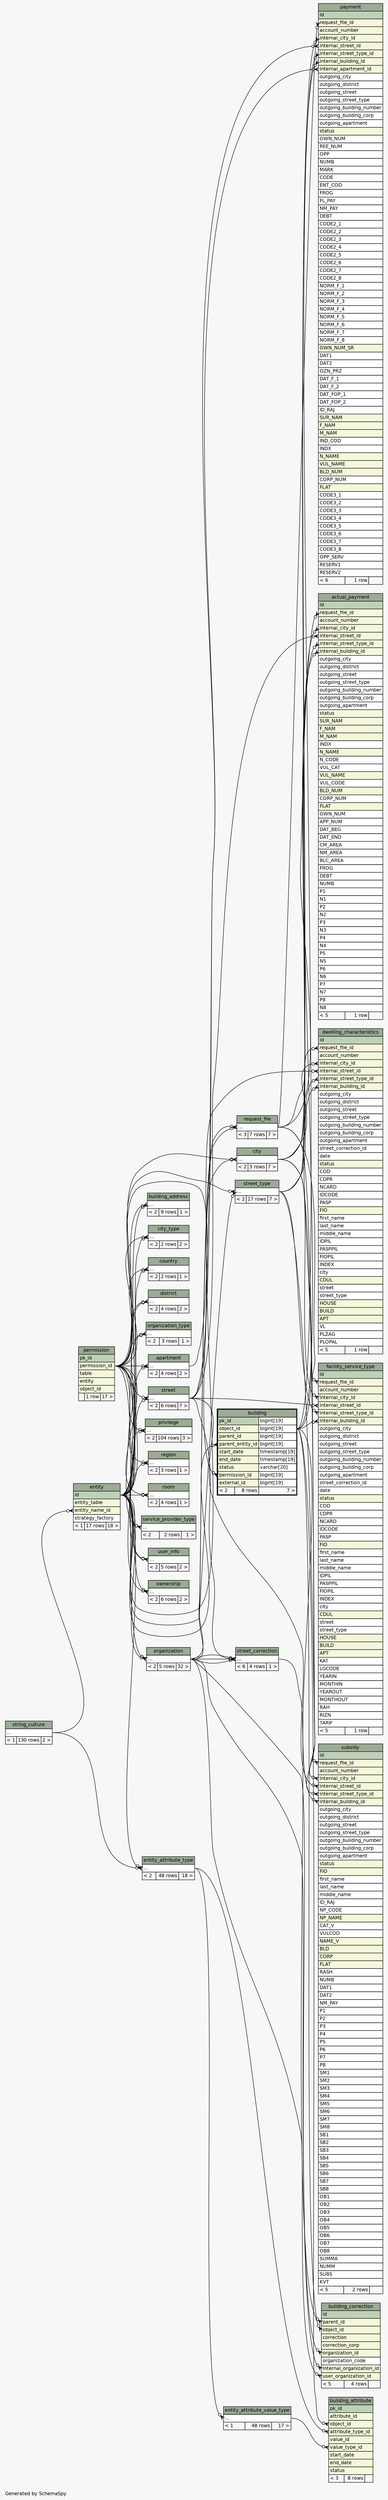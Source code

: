 // dot 2.28.0 on Windows 7 6.1
// SchemaSpy rev 590
digraph "twoDegreesRelationshipsDiagram" {
  graph [
    rankdir="RL"
    bgcolor="#f7f7f7"
    label="\nGenerated by SchemaSpy"
    labeljust="l"
    nodesep="0.18"
    ranksep="0.46"
    fontname="Helvetica"
    fontsize="11"
  ];
  node [
    fontname="Helvetica"
    fontsize="11"
    shape="plaintext"
  ];
  edge [
    arrowsize="0.8"
  ];
  "actual_payment":"internal_building_id":w -> "building":"object_id.type":e [arrowhead=none dir=back arrowtail=crowodot];
  "actual_payment":"internal_city_id":w -> "city":"elipses":e [arrowhead=none dir=back arrowtail=crowodot];
  "actual_payment":"internal_street_id":w -> "street":"elipses":e [arrowhead=none dir=back arrowtail=crowodot];
  "actual_payment":"internal_street_type_id":w -> "street_type":"elipses":e [arrowhead=none dir=back arrowtail=crowodot];
  "actual_payment":"request_file_id":w -> "request_file":"elipses":e [arrowhead=none dir=back arrowtail=crowodot];
  "apartment":"elipses":w -> "entity":"id":e [arrowhead=none dir=back arrowtail=crowodot];
  "apartment":"elipses":w -> "permission":"permission_id":e [arrowhead=none dir=back arrowtail=crowodot];
  "building":"parent_entity_id":w -> "entity":"id":e [arrowhead=none dir=back arrowtail=crowodot];
  "building":"permission_id":w -> "permission":"permission_id":e [arrowhead=none dir=back arrowtail=crowodot];
  "building_address":"elipses":w -> "entity":"id":e [arrowhead=none dir=back arrowtail=crowodot];
  "building_address":"elipses":w -> "permission":"permission_id":e [arrowhead=none dir=back arrowtail=crowodot];
  "building_attribute":"attribute_type_id":w -> "entity_attribute_type":"elipses":e [arrowhead=none dir=back arrowtail=crowodot];
  "building_attribute":"object_id":w -> "building":"object_id.type":e [arrowhead=none dir=back arrowtail=crowodot];
  "building_attribute":"value_type_id":w -> "entity_attribute_value_type":"elipses":e [arrowhead=none dir=back arrowtail=crowodot];
  "building_correction":"internal_organization_id":w -> "organization":"elipses":e [arrowhead=none dir=back arrowtail=crowodot];
  "building_correction":"object_id":w -> "building":"object_id.type":e [arrowhead=none dir=back arrowtail=crowodot];
  "building_correction":"organization_id":w -> "organization":"elipses":e [arrowhead=none dir=back arrowtail=crowodot];
  "building_correction":"parent_id":w -> "street_correction":"elipses":e [arrowhead=none dir=back arrowtail=crowodot];
  "building_correction":"user_organization_id":w -> "organization":"elipses":e [arrowhead=none dir=back arrowtail=crowodot];
  "city":"elipses":w -> "entity":"id":e [arrowhead=none dir=back arrowtail=crowodot];
  "city":"elipses":w -> "permission":"permission_id":e [arrowhead=none dir=back arrowtail=crowodot];
  "city_type":"elipses":w -> "entity":"id":e [arrowhead=none dir=back arrowtail=crowodot];
  "city_type":"elipses":w -> "permission":"permission_id":e [arrowhead=none dir=back arrowtail=crowodot];
  "country":"elipses":w -> "entity":"id":e [arrowhead=none dir=back arrowtail=crowodot];
  "country":"elipses":w -> "permission":"permission_id":e [arrowhead=none dir=back arrowtail=crowodot];
  "district":"elipses":w -> "entity":"id":e [arrowhead=none dir=back arrowtail=crowodot];
  "district":"elipses":w -> "permission":"permission_id":e [arrowhead=none dir=back arrowtail=crowodot];
  "dwelling_characteristics":"internal_building_id":w -> "building":"object_id.type":e [arrowhead=none dir=back arrowtail=crowodot];
  "dwelling_characteristics":"internal_city_id":w -> "city":"elipses":e [arrowhead=none dir=back arrowtail=crowodot];
  "dwelling_characteristics":"internal_street_id":w -> "street":"elipses":e [arrowhead=none dir=back arrowtail=crowodot];
  "dwelling_characteristics":"internal_street_type_id":w -> "street_type":"elipses":e [arrowhead=none dir=back arrowtail=crowodot];
  "dwelling_characteristics":"request_file_id":w -> "request_file":"elipses":e [arrowhead=none dir=back arrowtail=crowodot];
  "entity":"entity_name_id":w -> "string_culture":"elipses":e [arrowhead=none dir=back arrowtail=crowodot];
  "entity_attribute_type":"elipses":w -> "string_culture":"elipses":e [arrowhead=none dir=back arrowtail=crowodot];
  "entity_attribute_type":"elipses":w -> "entity":"id":e [arrowhead=none dir=back arrowtail=crowodot];
  "entity_attribute_value_type":"elipses":w -> "entity_attribute_type":"elipses":e [arrowhead=none dir=back arrowtail=crowodot];
  "facility_service_type":"internal_building_id":w -> "building":"object_id.type":e [arrowhead=none dir=back arrowtail=crowodot];
  "facility_service_type":"internal_city_id":w -> "city":"elipses":e [arrowhead=none dir=back arrowtail=crowodot];
  "facility_service_type":"internal_street_id":w -> "street":"elipses":e [arrowhead=none dir=back arrowtail=crowodot];
  "facility_service_type":"internal_street_type_id":w -> "street_type":"elipses":e [arrowhead=none dir=back arrowtail=crowodot];
  "facility_service_type":"request_file_id":w -> "request_file":"elipses":e [arrowhead=none dir=back arrowtail=crowodot];
  "organization":"elipses":w -> "entity":"id":e [arrowhead=none dir=back arrowtail=crowodot];
  "organization":"elipses":w -> "permission":"permission_id":e [arrowhead=none dir=back arrowtail=crowodot];
  "organization_type":"elipses":w -> "entity":"id":e [arrowhead=none dir=back arrowtail=crowodot];
  "organization_type":"elipses":w -> "permission":"permission_id":e [arrowhead=none dir=back arrowtail=crowodot];
  "ownership":"elipses":w -> "entity":"id":e [arrowhead=none dir=back arrowtail=crowodot];
  "ownership":"elipses":w -> "permission":"permission_id":e [arrowhead=none dir=back arrowtail=crowodot];
  "payment":"internal_apartment_id":w -> "apartment":"elipses":e [arrowhead=none dir=back arrowtail=crowodot];
  "payment":"internal_building_id":w -> "building":"object_id.type":e [arrowhead=none dir=back arrowtail=crowodot];
  "payment":"internal_city_id":w -> "city":"elipses":e [arrowhead=none dir=back arrowtail=crowodot];
  "payment":"internal_street_id":w -> "street":"elipses":e [arrowhead=none dir=back arrowtail=crowodot];
  "payment":"internal_street_type_id":w -> "street_type":"elipses":e [arrowhead=none dir=back arrowtail=crowodot];
  "payment":"request_file_id":w -> "request_file":"elipses":e [arrowhead=none dir=back arrowtail=crowodot];
  "privilege":"elipses":w -> "entity":"id":e [arrowhead=none dir=back arrowtail=crowodot];
  "privilege":"elipses":w -> "permission":"permission_id":e [arrowhead=none dir=back arrowtail=crowodot];
  "region":"elipses":w -> "entity":"id":e [arrowhead=none dir=back arrowtail=crowodot];
  "region":"elipses":w -> "permission":"permission_id":e [arrowhead=none dir=back arrowtail=crowodot];
  "request_file":"elipses":w -> "organization":"elipses":e [arrowhead=none dir=back arrowtail=crowodot];
  "request_file":"elipses":w -> "organization":"elipses":e [arrowhead=none dir=back arrowtail=crowodot];
  "room":"elipses":w -> "entity":"id":e [arrowhead=none dir=back arrowtail=crowodot];
  "room":"elipses":w -> "permission":"permission_id":e [arrowhead=none dir=back arrowtail=crowodot];
  "service_provider_type":"elipses":w -> "entity":"id":e [arrowhead=none dir=back arrowtail=crowodot];
  "service_provider_type":"elipses":w -> "permission":"permission_id":e [arrowhead=none dir=back arrowtail=crowodot];
  "street":"elipses":w -> "entity":"id":e [arrowhead=none dir=back arrowtail=crowodot];
  "street":"elipses":w -> "permission":"permission_id":e [arrowhead=none dir=back arrowtail=crowodot];
  "street_correction":"elipses":w -> "organization":"elipses":e [arrowhead=none dir=back arrowtail=crowodot];
  "street_correction":"elipses":w -> "street":"elipses":e [arrowhead=none dir=back arrowtail=crowodot];
  "street_correction":"elipses":w -> "organization":"elipses":e [arrowhead=none dir=back arrowtail=crowodot];
  "street_correction":"elipses":w -> "organization":"elipses":e [arrowhead=none dir=back arrowtail=crowodot];
  "street_type":"elipses":w -> "entity":"id":e [arrowhead=none dir=back arrowtail=crowodot];
  "street_type":"elipses":w -> "permission":"permission_id":e [arrowhead=none dir=back arrowtail=crowodot];
  "subsidy":"internal_building_id":w -> "building":"object_id.type":e [arrowhead=none dir=back arrowtail=crowodot];
  "subsidy":"internal_city_id":w -> "city":"elipses":e [arrowhead=none dir=back arrowtail=crowodot];
  "subsidy":"internal_street_id":w -> "street":"elipses":e [arrowhead=none dir=back arrowtail=crowodot];
  "subsidy":"internal_street_type_id":w -> "street_type":"elipses":e [arrowhead=none dir=back arrowtail=crowodot];
  "subsidy":"request_file_id":w -> "request_file":"elipses":e [arrowhead=none dir=back arrowtail=crowodot];
  "user_info":"elipses":w -> "entity":"id":e [arrowhead=none dir=back arrowtail=crowodot];
  "user_info":"elipses":w -> "permission":"permission_id":e [arrowhead=none dir=back arrowtail=crowodot];
  "actual_payment" [
    label=<
    <TABLE BORDER="0" CELLBORDER="1" CELLSPACING="0" BGCOLOR="#ffffff">
      <TR><TD COLSPAN="3" BGCOLOR="#9bab96" ALIGN="CENTER">actual_payment</TD></TR>
      <TR><TD PORT="id" COLSPAN="3" BGCOLOR="#bed1b8" ALIGN="LEFT">id</TD></TR>
      <TR><TD PORT="request_file_id" COLSPAN="3" BGCOLOR="#f4f7da" ALIGN="LEFT">request_file_id</TD></TR>
      <TR><TD PORT="account_number" COLSPAN="3" BGCOLOR="#f4f7da" ALIGN="LEFT">account_number</TD></TR>
      <TR><TD PORT="internal_city_id" COLSPAN="3" BGCOLOR="#f4f7da" ALIGN="LEFT">internal_city_id</TD></TR>
      <TR><TD PORT="internal_street_id" COLSPAN="3" BGCOLOR="#f4f7da" ALIGN="LEFT">internal_street_id</TD></TR>
      <TR><TD PORT="internal_street_type_id" COLSPAN="3" BGCOLOR="#f4f7da" ALIGN="LEFT">internal_street_type_id</TD></TR>
      <TR><TD PORT="internal_building_id" COLSPAN="3" BGCOLOR="#f4f7da" ALIGN="LEFT">internal_building_id</TD></TR>
      <TR><TD PORT="outgoing_city" COLSPAN="3" ALIGN="LEFT">outgoing_city</TD></TR>
      <TR><TD PORT="outgoing_district" COLSPAN="3" ALIGN="LEFT">outgoing_district</TD></TR>
      <TR><TD PORT="outgoing_street" COLSPAN="3" ALIGN="LEFT">outgoing_street</TD></TR>
      <TR><TD PORT="outgoing_street_type" COLSPAN="3" ALIGN="LEFT">outgoing_street_type</TD></TR>
      <TR><TD PORT="outgoing_building_number" COLSPAN="3" ALIGN="LEFT">outgoing_building_number</TD></TR>
      <TR><TD PORT="outgoing_building_corp" COLSPAN="3" ALIGN="LEFT">outgoing_building_corp</TD></TR>
      <TR><TD PORT="outgoing_apartment" COLSPAN="3" ALIGN="LEFT">outgoing_apartment</TD></TR>
      <TR><TD PORT="status" COLSPAN="3" BGCOLOR="#f4f7da" ALIGN="LEFT">status</TD></TR>
      <TR><TD PORT="SUR_NAM" COLSPAN="3" BGCOLOR="#f4f7da" ALIGN="LEFT">SUR_NAM</TD></TR>
      <TR><TD PORT="F_NAM" COLSPAN="3" BGCOLOR="#f4f7da" ALIGN="LEFT">F_NAM</TD></TR>
      <TR><TD PORT="M_NAM" COLSPAN="3" BGCOLOR="#f4f7da" ALIGN="LEFT">M_NAM</TD></TR>
      <TR><TD PORT="INDX" COLSPAN="3" ALIGN="LEFT">INDX</TD></TR>
      <TR><TD PORT="N_NAME" COLSPAN="3" BGCOLOR="#f4f7da" ALIGN="LEFT">N_NAME</TD></TR>
      <TR><TD PORT="N_CODE" COLSPAN="3" ALIGN="LEFT">N_CODE</TD></TR>
      <TR><TD PORT="VUL_CAT" COLSPAN="3" ALIGN="LEFT">VUL_CAT</TD></TR>
      <TR><TD PORT="VUL_NAME" COLSPAN="3" BGCOLOR="#f4f7da" ALIGN="LEFT">VUL_NAME</TD></TR>
      <TR><TD PORT="VUL_CODE" COLSPAN="3" ALIGN="LEFT">VUL_CODE</TD></TR>
      <TR><TD PORT="BLD_NUM" COLSPAN="3" BGCOLOR="#f4f7da" ALIGN="LEFT">BLD_NUM</TD></TR>
      <TR><TD PORT="CORP_NUM" COLSPAN="3" ALIGN="LEFT">CORP_NUM</TD></TR>
      <TR><TD PORT="FLAT" COLSPAN="3" BGCOLOR="#f4f7da" ALIGN="LEFT">FLAT</TD></TR>
      <TR><TD PORT="OWN_NUM" COLSPAN="3" ALIGN="LEFT">OWN_NUM</TD></TR>
      <TR><TD PORT="APP_NUM" COLSPAN="3" ALIGN="LEFT">APP_NUM</TD></TR>
      <TR><TD PORT="DAT_BEG" COLSPAN="3" ALIGN="LEFT">DAT_BEG</TD></TR>
      <TR><TD PORT="DAT_END" COLSPAN="3" ALIGN="LEFT">DAT_END</TD></TR>
      <TR><TD PORT="CM_AREA" COLSPAN="3" ALIGN="LEFT">CM_AREA</TD></TR>
      <TR><TD PORT="NM_AREA" COLSPAN="3" ALIGN="LEFT">NM_AREA</TD></TR>
      <TR><TD PORT="BLC_AREA" COLSPAN="3" ALIGN="LEFT">BLC_AREA</TD></TR>
      <TR><TD PORT="FROG" COLSPAN="3" ALIGN="LEFT">FROG</TD></TR>
      <TR><TD PORT="DEBT" COLSPAN="3" ALIGN="LEFT">DEBT</TD></TR>
      <TR><TD PORT="NUMB" COLSPAN="3" ALIGN="LEFT">NUMB</TD></TR>
      <TR><TD PORT="P1" COLSPAN="3" ALIGN="LEFT">P1</TD></TR>
      <TR><TD PORT="N1" COLSPAN="3" ALIGN="LEFT">N1</TD></TR>
      <TR><TD PORT="P2" COLSPAN="3" ALIGN="LEFT">P2</TD></TR>
      <TR><TD PORT="N2" COLSPAN="3" ALIGN="LEFT">N2</TD></TR>
      <TR><TD PORT="P3" COLSPAN="3" ALIGN="LEFT">P3</TD></TR>
      <TR><TD PORT="N3" COLSPAN="3" ALIGN="LEFT">N3</TD></TR>
      <TR><TD PORT="P4" COLSPAN="3" ALIGN="LEFT">P4</TD></TR>
      <TR><TD PORT="N4" COLSPAN="3" ALIGN="LEFT">N4</TD></TR>
      <TR><TD PORT="P5" COLSPAN="3" ALIGN="LEFT">P5</TD></TR>
      <TR><TD PORT="N5" COLSPAN="3" ALIGN="LEFT">N5</TD></TR>
      <TR><TD PORT="P6" COLSPAN="3" ALIGN="LEFT">P6</TD></TR>
      <TR><TD PORT="N6" COLSPAN="3" ALIGN="LEFT">N6</TD></TR>
      <TR><TD PORT="P7" COLSPAN="3" ALIGN="LEFT">P7</TD></TR>
      <TR><TD PORT="N7" COLSPAN="3" ALIGN="LEFT">N7</TD></TR>
      <TR><TD PORT="P8" COLSPAN="3" ALIGN="LEFT">P8</TD></TR>
      <TR><TD PORT="N8" COLSPAN="3" ALIGN="LEFT">N8</TD></TR>
      <TR><TD ALIGN="LEFT" BGCOLOR="#f7f7f7">&lt; 5</TD><TD ALIGN="RIGHT" BGCOLOR="#f7f7f7">1 row</TD><TD ALIGN="RIGHT" BGCOLOR="#f7f7f7">  </TD></TR>
    </TABLE>>
    URL="actual_payment.html"
    tooltip="actual_payment"
  ];
  "apartment" [
    label=<
    <TABLE BORDER="0" CELLBORDER="1" CELLSPACING="0" BGCOLOR="#ffffff">
      <TR><TD COLSPAN="3" BGCOLOR="#9bab96" ALIGN="CENTER">apartment</TD></TR>
      <TR><TD PORT="elipses" COLSPAN="3" ALIGN="LEFT">...</TD></TR>
      <TR><TD ALIGN="LEFT" BGCOLOR="#f7f7f7">&lt; 2</TD><TD ALIGN="RIGHT" BGCOLOR="#f7f7f7">4 rows</TD><TD ALIGN="RIGHT" BGCOLOR="#f7f7f7">2 &gt;</TD></TR>
    </TABLE>>
    URL="apartment.html"
    tooltip="apartment"
  ];
  "building" [
    label=<
    <TABLE BORDER="2" CELLBORDER="1" CELLSPACING="0" BGCOLOR="#ffffff">
      <TR><TD COLSPAN="3" BGCOLOR="#9bab96" ALIGN="CENTER">building</TD></TR>
      <TR><TD PORT="pk_id" COLSPAN="2" BGCOLOR="#bed1b8" ALIGN="LEFT">pk_id</TD><TD PORT="pk_id.type" ALIGN="LEFT">bigint[19]</TD></TR>
      <TR><TD PORT="object_id" COLSPAN="2" BGCOLOR="#f4f7da" ALIGN="LEFT">object_id</TD><TD PORT="object_id.type" ALIGN="LEFT">bigint[19]</TD></TR>
      <TR><TD PORT="parent_id" COLSPAN="2" BGCOLOR="#f4f7da" ALIGN="LEFT">parent_id</TD><TD PORT="parent_id.type" ALIGN="LEFT">bigint[19]</TD></TR>
      <TR><TD PORT="parent_entity_id" COLSPAN="2" BGCOLOR="#f4f7da" ALIGN="LEFT">parent_entity_id</TD><TD PORT="parent_entity_id.type" ALIGN="LEFT">bigint[19]</TD></TR>
      <TR><TD PORT="start_date" COLSPAN="2" BGCOLOR="#f4f7da" ALIGN="LEFT">start_date</TD><TD PORT="start_date.type" ALIGN="LEFT">timestamp[19]</TD></TR>
      <TR><TD PORT="end_date" COLSPAN="2" BGCOLOR="#f4f7da" ALIGN="LEFT">end_date</TD><TD PORT="end_date.type" ALIGN="LEFT">timestamp[19]</TD></TR>
      <TR><TD PORT="status" COLSPAN="2" BGCOLOR="#f4f7da" ALIGN="LEFT">status</TD><TD PORT="status.type" ALIGN="LEFT">varchar[20]</TD></TR>
      <TR><TD PORT="permission_id" COLSPAN="2" BGCOLOR="#f4f7da" ALIGN="LEFT">permission_id</TD><TD PORT="permission_id.type" ALIGN="LEFT">bigint[19]</TD></TR>
      <TR><TD PORT="external_id" COLSPAN="2" BGCOLOR="#f4f7da" ALIGN="LEFT">external_id</TD><TD PORT="external_id.type" ALIGN="LEFT">bigint[19]</TD></TR>
      <TR><TD ALIGN="LEFT" BGCOLOR="#f7f7f7">&lt; 2</TD><TD ALIGN="RIGHT" BGCOLOR="#f7f7f7">8 rows</TD><TD ALIGN="RIGHT" BGCOLOR="#f7f7f7">7 &gt;</TD></TR>
    </TABLE>>
    URL="building.html"
    tooltip="building"
  ];
  "building_address" [
    label=<
    <TABLE BORDER="0" CELLBORDER="1" CELLSPACING="0" BGCOLOR="#ffffff">
      <TR><TD COLSPAN="3" BGCOLOR="#9bab96" ALIGN="CENTER">building_address</TD></TR>
      <TR><TD PORT="elipses" COLSPAN="3" ALIGN="LEFT">...</TD></TR>
      <TR><TD ALIGN="LEFT" BGCOLOR="#f7f7f7">&lt; 2</TD><TD ALIGN="RIGHT" BGCOLOR="#f7f7f7">9 rows</TD><TD ALIGN="RIGHT" BGCOLOR="#f7f7f7">1 &gt;</TD></TR>
    </TABLE>>
    URL="building_address.html"
    tooltip="building_address"
  ];
  "building_attribute" [
    label=<
    <TABLE BORDER="0" CELLBORDER="1" CELLSPACING="0" BGCOLOR="#ffffff">
      <TR><TD COLSPAN="3" BGCOLOR="#9bab96" ALIGN="CENTER">building_attribute</TD></TR>
      <TR><TD PORT="pk_id" COLSPAN="3" BGCOLOR="#bed1b8" ALIGN="LEFT">pk_id</TD></TR>
      <TR><TD PORT="attribute_id" COLSPAN="3" BGCOLOR="#f4f7da" ALIGN="LEFT">attribute_id</TD></TR>
      <TR><TD PORT="object_id" COLSPAN="3" BGCOLOR="#f4f7da" ALIGN="LEFT">object_id</TD></TR>
      <TR><TD PORT="attribute_type_id" COLSPAN="3" BGCOLOR="#f4f7da" ALIGN="LEFT">attribute_type_id</TD></TR>
      <TR><TD PORT="value_id" COLSPAN="3" BGCOLOR="#f4f7da" ALIGN="LEFT">value_id</TD></TR>
      <TR><TD PORT="value_type_id" COLSPAN="3" BGCOLOR="#f4f7da" ALIGN="LEFT">value_type_id</TD></TR>
      <TR><TD PORT="start_date" COLSPAN="3" BGCOLOR="#f4f7da" ALIGN="LEFT">start_date</TD></TR>
      <TR><TD PORT="end_date" COLSPAN="3" BGCOLOR="#f4f7da" ALIGN="LEFT">end_date</TD></TR>
      <TR><TD PORT="status" COLSPAN="3" BGCOLOR="#f4f7da" ALIGN="LEFT">status</TD></TR>
      <TR><TD ALIGN="LEFT" BGCOLOR="#f7f7f7">&lt; 3</TD><TD ALIGN="RIGHT" BGCOLOR="#f7f7f7">8 rows</TD><TD ALIGN="RIGHT" BGCOLOR="#f7f7f7">  </TD></TR>
    </TABLE>>
    URL="building_attribute.html"
    tooltip="building_attribute"
  ];
  "building_correction" [
    label=<
    <TABLE BORDER="0" CELLBORDER="1" CELLSPACING="0" BGCOLOR="#ffffff">
      <TR><TD COLSPAN="3" BGCOLOR="#9bab96" ALIGN="CENTER">building_correction</TD></TR>
      <TR><TD PORT="id" COLSPAN="3" BGCOLOR="#bed1b8" ALIGN="LEFT">id</TD></TR>
      <TR><TD PORT="parent_id" COLSPAN="3" BGCOLOR="#f4f7da" ALIGN="LEFT">parent_id</TD></TR>
      <TR><TD PORT="object_id" COLSPAN="3" BGCOLOR="#f4f7da" ALIGN="LEFT">object_id</TD></TR>
      <TR><TD PORT="correction" COLSPAN="3" BGCOLOR="#f4f7da" ALIGN="LEFT">correction</TD></TR>
      <TR><TD PORT="correction_corp" COLSPAN="3" BGCOLOR="#f4f7da" ALIGN="LEFT">correction_corp</TD></TR>
      <TR><TD PORT="organization_id" COLSPAN="3" BGCOLOR="#f4f7da" ALIGN="LEFT">organization_id</TD></TR>
      <TR><TD PORT="organization_code" COLSPAN="3" ALIGN="LEFT">organization_code</TD></TR>
      <TR><TD PORT="internal_organization_id" COLSPAN="3" BGCOLOR="#f4f7da" ALIGN="LEFT">internal_organization_id</TD></TR>
      <TR><TD PORT="user_organization_id" COLSPAN="3" BGCOLOR="#f4f7da" ALIGN="LEFT">user_organization_id</TD></TR>
      <TR><TD ALIGN="LEFT" BGCOLOR="#f7f7f7">&lt; 5</TD><TD ALIGN="RIGHT" BGCOLOR="#f7f7f7">4 rows</TD><TD ALIGN="RIGHT" BGCOLOR="#f7f7f7">  </TD></TR>
    </TABLE>>
    URL="building_correction.html"
    tooltip="building_correction"
  ];
  "city" [
    label=<
    <TABLE BORDER="0" CELLBORDER="1" CELLSPACING="0" BGCOLOR="#ffffff">
      <TR><TD COLSPAN="3" BGCOLOR="#9bab96" ALIGN="CENTER">city</TD></TR>
      <TR><TD PORT="elipses" COLSPAN="3" ALIGN="LEFT">...</TD></TR>
      <TR><TD ALIGN="LEFT" BGCOLOR="#f7f7f7">&lt; 2</TD><TD ALIGN="RIGHT" BGCOLOR="#f7f7f7">3 rows</TD><TD ALIGN="RIGHT" BGCOLOR="#f7f7f7">7 &gt;</TD></TR>
    </TABLE>>
    URL="city.html"
    tooltip="city"
  ];
  "city_type" [
    label=<
    <TABLE BORDER="0" CELLBORDER="1" CELLSPACING="0" BGCOLOR="#ffffff">
      <TR><TD COLSPAN="3" BGCOLOR="#9bab96" ALIGN="CENTER">city_type</TD></TR>
      <TR><TD PORT="elipses" COLSPAN="3" ALIGN="LEFT">...</TD></TR>
      <TR><TD ALIGN="LEFT" BGCOLOR="#f7f7f7">&lt; 2</TD><TD ALIGN="RIGHT" BGCOLOR="#f7f7f7">2 rows</TD><TD ALIGN="RIGHT" BGCOLOR="#f7f7f7">2 &gt;</TD></TR>
    </TABLE>>
    URL="city_type.html"
    tooltip="city_type"
  ];
  "country" [
    label=<
    <TABLE BORDER="0" CELLBORDER="1" CELLSPACING="0" BGCOLOR="#ffffff">
      <TR><TD COLSPAN="3" BGCOLOR="#9bab96" ALIGN="CENTER">country</TD></TR>
      <TR><TD PORT="elipses" COLSPAN="3" ALIGN="LEFT">...</TD></TR>
      <TR><TD ALIGN="LEFT" BGCOLOR="#f7f7f7">&lt; 2</TD><TD ALIGN="RIGHT" BGCOLOR="#f7f7f7">2 rows</TD><TD ALIGN="RIGHT" BGCOLOR="#f7f7f7">1 &gt;</TD></TR>
    </TABLE>>
    URL="country.html"
    tooltip="country"
  ];
  "district" [
    label=<
    <TABLE BORDER="0" CELLBORDER="1" CELLSPACING="0" BGCOLOR="#ffffff">
      <TR><TD COLSPAN="3" BGCOLOR="#9bab96" ALIGN="CENTER">district</TD></TR>
      <TR><TD PORT="elipses" COLSPAN="3" ALIGN="LEFT">...</TD></TR>
      <TR><TD ALIGN="LEFT" BGCOLOR="#f7f7f7">&lt; 2</TD><TD ALIGN="RIGHT" BGCOLOR="#f7f7f7">4 rows</TD><TD ALIGN="RIGHT" BGCOLOR="#f7f7f7">2 &gt;</TD></TR>
    </TABLE>>
    URL="district.html"
    tooltip="district"
  ];
  "dwelling_characteristics" [
    label=<
    <TABLE BORDER="0" CELLBORDER="1" CELLSPACING="0" BGCOLOR="#ffffff">
      <TR><TD COLSPAN="3" BGCOLOR="#9bab96" ALIGN="CENTER">dwelling_characteristics</TD></TR>
      <TR><TD PORT="id" COLSPAN="3" BGCOLOR="#bed1b8" ALIGN="LEFT">id</TD></TR>
      <TR><TD PORT="request_file_id" COLSPAN="3" BGCOLOR="#f4f7da" ALIGN="LEFT">request_file_id</TD></TR>
      <TR><TD PORT="account_number" COLSPAN="3" BGCOLOR="#f4f7da" ALIGN="LEFT">account_number</TD></TR>
      <TR><TD PORT="internal_city_id" COLSPAN="3" BGCOLOR="#f4f7da" ALIGN="LEFT">internal_city_id</TD></TR>
      <TR><TD PORT="internal_street_id" COLSPAN="3" BGCOLOR="#f4f7da" ALIGN="LEFT">internal_street_id</TD></TR>
      <TR><TD PORT="internal_street_type_id" COLSPAN="3" BGCOLOR="#f4f7da" ALIGN="LEFT">internal_street_type_id</TD></TR>
      <TR><TD PORT="internal_building_id" COLSPAN="3" BGCOLOR="#f4f7da" ALIGN="LEFT">internal_building_id</TD></TR>
      <TR><TD PORT="outgoing_city" COLSPAN="3" ALIGN="LEFT">outgoing_city</TD></TR>
      <TR><TD PORT="outgoing_district" COLSPAN="3" ALIGN="LEFT">outgoing_district</TD></TR>
      <TR><TD PORT="outgoing_street" COLSPAN="3" ALIGN="LEFT">outgoing_street</TD></TR>
      <TR><TD PORT="outgoing_street_type" COLSPAN="3" ALIGN="LEFT">outgoing_street_type</TD></TR>
      <TR><TD PORT="outgoing_building_number" COLSPAN="3" ALIGN="LEFT">outgoing_building_number</TD></TR>
      <TR><TD PORT="outgoing_building_corp" COLSPAN="3" ALIGN="LEFT">outgoing_building_corp</TD></TR>
      <TR><TD PORT="outgoing_apartment" COLSPAN="3" ALIGN="LEFT">outgoing_apartment</TD></TR>
      <TR><TD PORT="street_correction_id" COLSPAN="3" ALIGN="LEFT">street_correction_id</TD></TR>
      <TR><TD PORT="date" COLSPAN="3" ALIGN="LEFT">date</TD></TR>
      <TR><TD PORT="status" COLSPAN="3" BGCOLOR="#f4f7da" ALIGN="LEFT">status</TD></TR>
      <TR><TD PORT="COD" COLSPAN="3" ALIGN="LEFT">COD</TD></TR>
      <TR><TD PORT="CDPR" COLSPAN="3" ALIGN="LEFT">CDPR</TD></TR>
      <TR><TD PORT="NCARD" COLSPAN="3" ALIGN="LEFT">NCARD</TD></TR>
      <TR><TD PORT="IDCODE" COLSPAN="3" ALIGN="LEFT">IDCODE</TD></TR>
      <TR><TD PORT="PASP" COLSPAN="3" ALIGN="LEFT">PASP</TD></TR>
      <TR><TD PORT="FIO" COLSPAN="3" BGCOLOR="#f4f7da" ALIGN="LEFT">FIO</TD></TR>
      <TR><TD PORT="first_name" COLSPAN="3" ALIGN="LEFT">first_name</TD></TR>
      <TR><TD PORT="last_name" COLSPAN="3" ALIGN="LEFT">last_name</TD></TR>
      <TR><TD PORT="middle_name" COLSPAN="3" ALIGN="LEFT">middle_name</TD></TR>
      <TR><TD PORT="IDPIL" COLSPAN="3" ALIGN="LEFT">IDPIL</TD></TR>
      <TR><TD PORT="PASPPIL" COLSPAN="3" ALIGN="LEFT">PASPPIL</TD></TR>
      <TR><TD PORT="FIOPIL" COLSPAN="3" ALIGN="LEFT">FIOPIL</TD></TR>
      <TR><TD PORT="INDEX" COLSPAN="3" ALIGN="LEFT">INDEX</TD></TR>
      <TR><TD PORT="city" COLSPAN="3" ALIGN="LEFT">city</TD></TR>
      <TR><TD PORT="CDUL" COLSPAN="3" BGCOLOR="#f4f7da" ALIGN="LEFT">CDUL</TD></TR>
      <TR><TD PORT="street" COLSPAN="3" ALIGN="LEFT">street</TD></TR>
      <TR><TD PORT="street_type" COLSPAN="3" ALIGN="LEFT">street_type</TD></TR>
      <TR><TD PORT="HOUSE" COLSPAN="3" BGCOLOR="#f4f7da" ALIGN="LEFT">HOUSE</TD></TR>
      <TR><TD PORT="BUILD" COLSPAN="3" BGCOLOR="#f4f7da" ALIGN="LEFT">BUILD</TD></TR>
      <TR><TD PORT="APT" COLSPAN="3" BGCOLOR="#f4f7da" ALIGN="LEFT">APT</TD></TR>
      <TR><TD PORT="VL" COLSPAN="3" ALIGN="LEFT">VL</TD></TR>
      <TR><TD PORT="PLZAG" COLSPAN="3" ALIGN="LEFT">PLZAG</TD></TR>
      <TR><TD PORT="PLOPAL" COLSPAN="3" ALIGN="LEFT">PLOPAL</TD></TR>
      <TR><TD ALIGN="LEFT" BGCOLOR="#f7f7f7">&lt; 5</TD><TD ALIGN="RIGHT" BGCOLOR="#f7f7f7">1 row</TD><TD ALIGN="RIGHT" BGCOLOR="#f7f7f7">  </TD></TR>
    </TABLE>>
    URL="dwelling_characteristics.html"
    tooltip="dwelling_characteristics"
  ];
  "entity" [
    label=<
    <TABLE BORDER="0" CELLBORDER="1" CELLSPACING="0" BGCOLOR="#ffffff">
      <TR><TD COLSPAN="3" BGCOLOR="#9bab96" ALIGN="CENTER">entity</TD></TR>
      <TR><TD PORT="id" COLSPAN="3" BGCOLOR="#bed1b8" ALIGN="LEFT">id</TD></TR>
      <TR><TD PORT="entity_table" COLSPAN="3" BGCOLOR="#f4f7da" ALIGN="LEFT">entity_table</TD></TR>
      <TR><TD PORT="entity_name_id" COLSPAN="3" BGCOLOR="#f4f7da" ALIGN="LEFT">entity_name_id</TD></TR>
      <TR><TD PORT="strategy_factory" COLSPAN="3" ALIGN="LEFT">strategy_factory</TD></TR>
      <TR><TD ALIGN="LEFT" BGCOLOR="#f7f7f7">&lt; 1</TD><TD ALIGN="RIGHT" BGCOLOR="#f7f7f7">17 rows</TD><TD ALIGN="RIGHT" BGCOLOR="#f7f7f7">18 &gt;</TD></TR>
    </TABLE>>
    URL="entity.html"
    tooltip="entity"
  ];
  "entity_attribute_type" [
    label=<
    <TABLE BORDER="0" CELLBORDER="1" CELLSPACING="0" BGCOLOR="#ffffff">
      <TR><TD COLSPAN="3" BGCOLOR="#9bab96" ALIGN="CENTER">entity_attribute_type</TD></TR>
      <TR><TD PORT="elipses" COLSPAN="3" ALIGN="LEFT">...</TD></TR>
      <TR><TD ALIGN="LEFT" BGCOLOR="#f7f7f7">&lt; 2</TD><TD ALIGN="RIGHT" BGCOLOR="#f7f7f7">48 rows</TD><TD ALIGN="RIGHT" BGCOLOR="#f7f7f7">18 &gt;</TD></TR>
    </TABLE>>
    URL="entity_attribute_type.html"
    tooltip="entity_attribute_type"
  ];
  "entity_attribute_value_type" [
    label=<
    <TABLE BORDER="0" CELLBORDER="1" CELLSPACING="0" BGCOLOR="#ffffff">
      <TR><TD COLSPAN="3" BGCOLOR="#9bab96" ALIGN="CENTER">entity_attribute_value_type</TD></TR>
      <TR><TD PORT="elipses" COLSPAN="3" ALIGN="LEFT">...</TD></TR>
      <TR><TD ALIGN="LEFT" BGCOLOR="#f7f7f7">&lt; 1</TD><TD ALIGN="RIGHT" BGCOLOR="#f7f7f7">48 rows</TD><TD ALIGN="RIGHT" BGCOLOR="#f7f7f7">17 &gt;</TD></TR>
    </TABLE>>
    URL="entity_attribute_value_type.html"
    tooltip="entity_attribute_value_type"
  ];
  "facility_service_type" [
    label=<
    <TABLE BORDER="0" CELLBORDER="1" CELLSPACING="0" BGCOLOR="#ffffff">
      <TR><TD COLSPAN="3" BGCOLOR="#9bab96" ALIGN="CENTER">facility_service_type</TD></TR>
      <TR><TD PORT="id" COLSPAN="3" BGCOLOR="#bed1b8" ALIGN="LEFT">id</TD></TR>
      <TR><TD PORT="request_file_id" COLSPAN="3" BGCOLOR="#f4f7da" ALIGN="LEFT">request_file_id</TD></TR>
      <TR><TD PORT="account_number" COLSPAN="3" BGCOLOR="#f4f7da" ALIGN="LEFT">account_number</TD></TR>
      <TR><TD PORT="internal_city_id" COLSPAN="3" BGCOLOR="#f4f7da" ALIGN="LEFT">internal_city_id</TD></TR>
      <TR><TD PORT="internal_street_id" COLSPAN="3" BGCOLOR="#f4f7da" ALIGN="LEFT">internal_street_id</TD></TR>
      <TR><TD PORT="internal_street_type_id" COLSPAN="3" BGCOLOR="#f4f7da" ALIGN="LEFT">internal_street_type_id</TD></TR>
      <TR><TD PORT="internal_building_id" COLSPAN="3" BGCOLOR="#f4f7da" ALIGN="LEFT">internal_building_id</TD></TR>
      <TR><TD PORT="outgoing_city" COLSPAN="3" ALIGN="LEFT">outgoing_city</TD></TR>
      <TR><TD PORT="outgoing_district" COLSPAN="3" ALIGN="LEFT">outgoing_district</TD></TR>
      <TR><TD PORT="outgoing_street" COLSPAN="3" ALIGN="LEFT">outgoing_street</TD></TR>
      <TR><TD PORT="outgoing_street_type" COLSPAN="3" ALIGN="LEFT">outgoing_street_type</TD></TR>
      <TR><TD PORT="outgoing_building_number" COLSPAN="3" ALIGN="LEFT">outgoing_building_number</TD></TR>
      <TR><TD PORT="outgoing_building_corp" COLSPAN="3" ALIGN="LEFT">outgoing_building_corp</TD></TR>
      <TR><TD PORT="outgoing_apartment" COLSPAN="3" ALIGN="LEFT">outgoing_apartment</TD></TR>
      <TR><TD PORT="street_correction_id" COLSPAN="3" ALIGN="LEFT">street_correction_id</TD></TR>
      <TR><TD PORT="date" COLSPAN="3" ALIGN="LEFT">date</TD></TR>
      <TR><TD PORT="status" COLSPAN="3" BGCOLOR="#f4f7da" ALIGN="LEFT">status</TD></TR>
      <TR><TD PORT="COD" COLSPAN="3" ALIGN="LEFT">COD</TD></TR>
      <TR><TD PORT="CDPR" COLSPAN="3" ALIGN="LEFT">CDPR</TD></TR>
      <TR><TD PORT="NCARD" COLSPAN="3" ALIGN="LEFT">NCARD</TD></TR>
      <TR><TD PORT="IDCODE" COLSPAN="3" ALIGN="LEFT">IDCODE</TD></TR>
      <TR><TD PORT="PASP" COLSPAN="3" ALIGN="LEFT">PASP</TD></TR>
      <TR><TD PORT="FIO" COLSPAN="3" BGCOLOR="#f4f7da" ALIGN="LEFT">FIO</TD></TR>
      <TR><TD PORT="first_name" COLSPAN="3" ALIGN="LEFT">first_name</TD></TR>
      <TR><TD PORT="last_name" COLSPAN="3" ALIGN="LEFT">last_name</TD></TR>
      <TR><TD PORT="middle_name" COLSPAN="3" ALIGN="LEFT">middle_name</TD></TR>
      <TR><TD PORT="IDPIL" COLSPAN="3" ALIGN="LEFT">IDPIL</TD></TR>
      <TR><TD PORT="PASPPIL" COLSPAN="3" ALIGN="LEFT">PASPPIL</TD></TR>
      <TR><TD PORT="FIOPIL" COLSPAN="3" ALIGN="LEFT">FIOPIL</TD></TR>
      <TR><TD PORT="INDEX" COLSPAN="3" ALIGN="LEFT">INDEX</TD></TR>
      <TR><TD PORT="city" COLSPAN="3" ALIGN="LEFT">city</TD></TR>
      <TR><TD PORT="CDUL" COLSPAN="3" BGCOLOR="#f4f7da" ALIGN="LEFT">CDUL</TD></TR>
      <TR><TD PORT="street" COLSPAN="3" ALIGN="LEFT">street</TD></TR>
      <TR><TD PORT="street_type" COLSPAN="3" ALIGN="LEFT">street_type</TD></TR>
      <TR><TD PORT="HOUSE" COLSPAN="3" BGCOLOR="#f4f7da" ALIGN="LEFT">HOUSE</TD></TR>
      <TR><TD PORT="BUILD" COLSPAN="3" BGCOLOR="#f4f7da" ALIGN="LEFT">BUILD</TD></TR>
      <TR><TD PORT="APT" COLSPAN="3" BGCOLOR="#f4f7da" ALIGN="LEFT">APT</TD></TR>
      <TR><TD PORT="KAT" COLSPAN="3" ALIGN="LEFT">KAT</TD></TR>
      <TR><TD PORT="LGCODE" COLSPAN="3" ALIGN="LEFT">LGCODE</TD></TR>
      <TR><TD PORT="YEARIN" COLSPAN="3" ALIGN="LEFT">YEARIN</TD></TR>
      <TR><TD PORT="MONTHIN" COLSPAN="3" ALIGN="LEFT">MONTHIN</TD></TR>
      <TR><TD PORT="YEAROUT" COLSPAN="3" ALIGN="LEFT">YEAROUT</TD></TR>
      <TR><TD PORT="MONTHOUT" COLSPAN="3" ALIGN="LEFT">MONTHOUT</TD></TR>
      <TR><TD PORT="RAH" COLSPAN="3" ALIGN="LEFT">RAH</TD></TR>
      <TR><TD PORT="RIZN" COLSPAN="3" ALIGN="LEFT">RIZN</TD></TR>
      <TR><TD PORT="TARIF" COLSPAN="3" ALIGN="LEFT">TARIF</TD></TR>
      <TR><TD ALIGN="LEFT" BGCOLOR="#f7f7f7">&lt; 5</TD><TD ALIGN="RIGHT" BGCOLOR="#f7f7f7">1 row</TD><TD ALIGN="RIGHT" BGCOLOR="#f7f7f7">  </TD></TR>
    </TABLE>>
    URL="facility_service_type.html"
    tooltip="facility_service_type"
  ];
  "organization" [
    label=<
    <TABLE BORDER="0" CELLBORDER="1" CELLSPACING="0" BGCOLOR="#ffffff">
      <TR><TD COLSPAN="3" BGCOLOR="#9bab96" ALIGN="CENTER">organization</TD></TR>
      <TR><TD PORT="elipses" COLSPAN="3" ALIGN="LEFT">...</TD></TR>
      <TR><TD ALIGN="LEFT" BGCOLOR="#f7f7f7">&lt; 2</TD><TD ALIGN="RIGHT" BGCOLOR="#f7f7f7">5 rows</TD><TD ALIGN="RIGHT" BGCOLOR="#f7f7f7">32 &gt;</TD></TR>
    </TABLE>>
    URL="organization.html"
    tooltip="organization"
  ];
  "organization_type" [
    label=<
    <TABLE BORDER="0" CELLBORDER="1" CELLSPACING="0" BGCOLOR="#ffffff">
      <TR><TD COLSPAN="3" BGCOLOR="#9bab96" ALIGN="CENTER">organization_type</TD></TR>
      <TR><TD PORT="elipses" COLSPAN="3" ALIGN="LEFT">...</TD></TR>
      <TR><TD ALIGN="LEFT" BGCOLOR="#f7f7f7">&lt; 2</TD><TD ALIGN="RIGHT" BGCOLOR="#f7f7f7">3 rows</TD><TD ALIGN="RIGHT" BGCOLOR="#f7f7f7">1 &gt;</TD></TR>
    </TABLE>>
    URL="organization_type.html"
    tooltip="organization_type"
  ];
  "ownership" [
    label=<
    <TABLE BORDER="0" CELLBORDER="1" CELLSPACING="0" BGCOLOR="#ffffff">
      <TR><TD COLSPAN="3" BGCOLOR="#9bab96" ALIGN="CENTER">ownership</TD></TR>
      <TR><TD PORT="elipses" COLSPAN="3" ALIGN="LEFT">...</TD></TR>
      <TR><TD ALIGN="LEFT" BGCOLOR="#f7f7f7">&lt; 2</TD><TD ALIGN="RIGHT" BGCOLOR="#f7f7f7">6 rows</TD><TD ALIGN="RIGHT" BGCOLOR="#f7f7f7">2 &gt;</TD></TR>
    </TABLE>>
    URL="ownership.html"
    tooltip="ownership"
  ];
  "payment" [
    label=<
    <TABLE BORDER="0" CELLBORDER="1" CELLSPACING="0" BGCOLOR="#ffffff">
      <TR><TD COLSPAN="3" BGCOLOR="#9bab96" ALIGN="CENTER">payment</TD></TR>
      <TR><TD PORT="id" COLSPAN="3" BGCOLOR="#bed1b8" ALIGN="LEFT">id</TD></TR>
      <TR><TD PORT="request_file_id" COLSPAN="3" BGCOLOR="#f4f7da" ALIGN="LEFT">request_file_id</TD></TR>
      <TR><TD PORT="account_number" COLSPAN="3" BGCOLOR="#f4f7da" ALIGN="LEFT">account_number</TD></TR>
      <TR><TD PORT="internal_city_id" COLSPAN="3" BGCOLOR="#f4f7da" ALIGN="LEFT">internal_city_id</TD></TR>
      <TR><TD PORT="internal_street_id" COLSPAN="3" BGCOLOR="#f4f7da" ALIGN="LEFT">internal_street_id</TD></TR>
      <TR><TD PORT="internal_street_type_id" COLSPAN="3" BGCOLOR="#f4f7da" ALIGN="LEFT">internal_street_type_id</TD></TR>
      <TR><TD PORT="internal_building_id" COLSPAN="3" BGCOLOR="#f4f7da" ALIGN="LEFT">internal_building_id</TD></TR>
      <TR><TD PORT="internal_apartment_id" COLSPAN="3" BGCOLOR="#f4f7da" ALIGN="LEFT">internal_apartment_id</TD></TR>
      <TR><TD PORT="outgoing_city" COLSPAN="3" ALIGN="LEFT">outgoing_city</TD></TR>
      <TR><TD PORT="outgoing_district" COLSPAN="3" ALIGN="LEFT">outgoing_district</TD></TR>
      <TR><TD PORT="outgoing_street" COLSPAN="3" ALIGN="LEFT">outgoing_street</TD></TR>
      <TR><TD PORT="outgoing_street_type" COLSPAN="3" ALIGN="LEFT">outgoing_street_type</TD></TR>
      <TR><TD PORT="outgoing_building_number" COLSPAN="3" ALIGN="LEFT">outgoing_building_number</TD></TR>
      <TR><TD PORT="outgoing_building_corp" COLSPAN="3" ALIGN="LEFT">outgoing_building_corp</TD></TR>
      <TR><TD PORT="outgoing_apartment" COLSPAN="3" ALIGN="LEFT">outgoing_apartment</TD></TR>
      <TR><TD PORT="status" COLSPAN="3" BGCOLOR="#f4f7da" ALIGN="LEFT">status</TD></TR>
      <TR><TD PORT="OWN_NUM" COLSPAN="3" ALIGN="LEFT">OWN_NUM</TD></TR>
      <TR><TD PORT="REE_NUM" COLSPAN="3" ALIGN="LEFT">REE_NUM</TD></TR>
      <TR><TD PORT="OPP" COLSPAN="3" ALIGN="LEFT">OPP</TD></TR>
      <TR><TD PORT="NUMB" COLSPAN="3" ALIGN="LEFT">NUMB</TD></TR>
      <TR><TD PORT="MARK" COLSPAN="3" ALIGN="LEFT">MARK</TD></TR>
      <TR><TD PORT="CODE" COLSPAN="3" ALIGN="LEFT">CODE</TD></TR>
      <TR><TD PORT="ENT_COD" COLSPAN="3" ALIGN="LEFT">ENT_COD</TD></TR>
      <TR><TD PORT="FROG" COLSPAN="3" ALIGN="LEFT">FROG</TD></TR>
      <TR><TD PORT="FL_PAY" COLSPAN="3" ALIGN="LEFT">FL_PAY</TD></TR>
      <TR><TD PORT="NM_PAY" COLSPAN="3" ALIGN="LEFT">NM_PAY</TD></TR>
      <TR><TD PORT="DEBT" COLSPAN="3" ALIGN="LEFT">DEBT</TD></TR>
      <TR><TD PORT="CODE2_1" COLSPAN="3" ALIGN="LEFT">CODE2_1</TD></TR>
      <TR><TD PORT="CODE2_2" COLSPAN="3" ALIGN="LEFT">CODE2_2</TD></TR>
      <TR><TD PORT="CODE2_3" COLSPAN="3" ALIGN="LEFT">CODE2_3</TD></TR>
      <TR><TD PORT="CODE2_4" COLSPAN="3" ALIGN="LEFT">CODE2_4</TD></TR>
      <TR><TD PORT="CODE2_5" COLSPAN="3" ALIGN="LEFT">CODE2_5</TD></TR>
      <TR><TD PORT="CODE2_6" COLSPAN="3" ALIGN="LEFT">CODE2_6</TD></TR>
      <TR><TD PORT="CODE2_7" COLSPAN="3" ALIGN="LEFT">CODE2_7</TD></TR>
      <TR><TD PORT="CODE2_8" COLSPAN="3" ALIGN="LEFT">CODE2_8</TD></TR>
      <TR><TD PORT="NORM_F_1" COLSPAN="3" ALIGN="LEFT">NORM_F_1</TD></TR>
      <TR><TD PORT="NORM_F_2" COLSPAN="3" ALIGN="LEFT">NORM_F_2</TD></TR>
      <TR><TD PORT="NORM_F_3" COLSPAN="3" ALIGN="LEFT">NORM_F_3</TD></TR>
      <TR><TD PORT="NORM_F_4" COLSPAN="3" ALIGN="LEFT">NORM_F_4</TD></TR>
      <TR><TD PORT="NORM_F_5" COLSPAN="3" ALIGN="LEFT">NORM_F_5</TD></TR>
      <TR><TD PORT="NORM_F_6" COLSPAN="3" ALIGN="LEFT">NORM_F_6</TD></TR>
      <TR><TD PORT="NORM_F_7" COLSPAN="3" ALIGN="LEFT">NORM_F_7</TD></TR>
      <TR><TD PORT="NORM_F_8" COLSPAN="3" ALIGN="LEFT">NORM_F_8</TD></TR>
      <TR><TD PORT="OWN_NUM_SR" COLSPAN="3" BGCOLOR="#f4f7da" ALIGN="LEFT">OWN_NUM_SR</TD></TR>
      <TR><TD PORT="DAT1" COLSPAN="3" ALIGN="LEFT">DAT1</TD></TR>
      <TR><TD PORT="DAT2" COLSPAN="3" ALIGN="LEFT">DAT2</TD></TR>
      <TR><TD PORT="OZN_PRZ" COLSPAN="3" ALIGN="LEFT">OZN_PRZ</TD></TR>
      <TR><TD PORT="DAT_F_1" COLSPAN="3" ALIGN="LEFT">DAT_F_1</TD></TR>
      <TR><TD PORT="DAT_F_2" COLSPAN="3" ALIGN="LEFT">DAT_F_2</TD></TR>
      <TR><TD PORT="DAT_FOP_1" COLSPAN="3" ALIGN="LEFT">DAT_FOP_1</TD></TR>
      <TR><TD PORT="DAT_FOP_2" COLSPAN="3" ALIGN="LEFT">DAT_FOP_2</TD></TR>
      <TR><TD PORT="ID_RAJ" COLSPAN="3" ALIGN="LEFT">ID_RAJ</TD></TR>
      <TR><TD PORT="SUR_NAM" COLSPAN="3" BGCOLOR="#f4f7da" ALIGN="LEFT">SUR_NAM</TD></TR>
      <TR><TD PORT="F_NAM" COLSPAN="3" BGCOLOR="#f4f7da" ALIGN="LEFT">F_NAM</TD></TR>
      <TR><TD PORT="M_NAM" COLSPAN="3" BGCOLOR="#f4f7da" ALIGN="LEFT">M_NAM</TD></TR>
      <TR><TD PORT="IND_COD" COLSPAN="3" ALIGN="LEFT">IND_COD</TD></TR>
      <TR><TD PORT="INDX" COLSPAN="3" ALIGN="LEFT">INDX</TD></TR>
      <TR><TD PORT="N_NAME" COLSPAN="3" BGCOLOR="#f4f7da" ALIGN="LEFT">N_NAME</TD></TR>
      <TR><TD PORT="VUL_NAME" COLSPAN="3" BGCOLOR="#f4f7da" ALIGN="LEFT">VUL_NAME</TD></TR>
      <TR><TD PORT="BLD_NUM" COLSPAN="3" BGCOLOR="#f4f7da" ALIGN="LEFT">BLD_NUM</TD></TR>
      <TR><TD PORT="CORP_NUM" COLSPAN="3" ALIGN="LEFT">CORP_NUM</TD></TR>
      <TR><TD PORT="FLAT" COLSPAN="3" BGCOLOR="#f4f7da" ALIGN="LEFT">FLAT</TD></TR>
      <TR><TD PORT="CODE3_1" COLSPAN="3" ALIGN="LEFT">CODE3_1</TD></TR>
      <TR><TD PORT="CODE3_2" COLSPAN="3" ALIGN="LEFT">CODE3_2</TD></TR>
      <TR><TD PORT="CODE3_3" COLSPAN="3" ALIGN="LEFT">CODE3_3</TD></TR>
      <TR><TD PORT="CODE3_4" COLSPAN="3" ALIGN="LEFT">CODE3_4</TD></TR>
      <TR><TD PORT="CODE3_5" COLSPAN="3" ALIGN="LEFT">CODE3_5</TD></TR>
      <TR><TD PORT="CODE3_6" COLSPAN="3" ALIGN="LEFT">CODE3_6</TD></TR>
      <TR><TD PORT="CODE3_7" COLSPAN="3" ALIGN="LEFT">CODE3_7</TD></TR>
      <TR><TD PORT="CODE3_8" COLSPAN="3" ALIGN="LEFT">CODE3_8</TD></TR>
      <TR><TD PORT="OPP_SERV" COLSPAN="3" ALIGN="LEFT">OPP_SERV</TD></TR>
      <TR><TD PORT="RESERV1" COLSPAN="3" ALIGN="LEFT">RESERV1</TD></TR>
      <TR><TD PORT="RESERV2" COLSPAN="3" ALIGN="LEFT">RESERV2</TD></TR>
      <TR><TD ALIGN="LEFT" BGCOLOR="#f7f7f7">&lt; 6</TD><TD ALIGN="RIGHT" BGCOLOR="#f7f7f7">1 row</TD><TD ALIGN="RIGHT" BGCOLOR="#f7f7f7">  </TD></TR>
    </TABLE>>
    URL="payment.html"
    tooltip="payment"
  ];
  "permission" [
    label=<
    <TABLE BORDER="0" CELLBORDER="1" CELLSPACING="0" BGCOLOR="#ffffff">
      <TR><TD COLSPAN="3" BGCOLOR="#9bab96" ALIGN="CENTER">permission</TD></TR>
      <TR><TD PORT="pk_id" COLSPAN="3" BGCOLOR="#bed1b8" ALIGN="LEFT">pk_id</TD></TR>
      <TR><TD PORT="permission_id" COLSPAN="3" BGCOLOR="#f4f7da" ALIGN="LEFT">permission_id</TD></TR>
      <TR><TD PORT="table" COLSPAN="3" BGCOLOR="#f4f7da" ALIGN="LEFT">table</TD></TR>
      <TR><TD PORT="entity" COLSPAN="3" BGCOLOR="#f4f7da" ALIGN="LEFT">entity</TD></TR>
      <TR><TD PORT="object_id" COLSPAN="3" BGCOLOR="#f4f7da" ALIGN="LEFT">object_id</TD></TR>
      <TR><TD ALIGN="LEFT" BGCOLOR="#f7f7f7">  </TD><TD ALIGN="RIGHT" BGCOLOR="#f7f7f7">1 row</TD><TD ALIGN="RIGHT" BGCOLOR="#f7f7f7">17 &gt;</TD></TR>
    </TABLE>>
    URL="permission.html"
    tooltip="permission"
  ];
  "privilege" [
    label=<
    <TABLE BORDER="0" CELLBORDER="1" CELLSPACING="0" BGCOLOR="#ffffff">
      <TR><TD COLSPAN="3" BGCOLOR="#9bab96" ALIGN="CENTER">privilege</TD></TR>
      <TR><TD PORT="elipses" COLSPAN="3" ALIGN="LEFT">...</TD></TR>
      <TR><TD ALIGN="LEFT" BGCOLOR="#f7f7f7">&lt; 2</TD><TD ALIGN="RIGHT" BGCOLOR="#f7f7f7">104 rows</TD><TD ALIGN="RIGHT" BGCOLOR="#f7f7f7">3 &gt;</TD></TR>
    </TABLE>>
    URL="privilege.html"
    tooltip="privilege"
  ];
  "region" [
    label=<
    <TABLE BORDER="0" CELLBORDER="1" CELLSPACING="0" BGCOLOR="#ffffff">
      <TR><TD COLSPAN="3" BGCOLOR="#9bab96" ALIGN="CENTER">region</TD></TR>
      <TR><TD PORT="elipses" COLSPAN="3" ALIGN="LEFT">...</TD></TR>
      <TR><TD ALIGN="LEFT" BGCOLOR="#f7f7f7">&lt; 2</TD><TD ALIGN="RIGHT" BGCOLOR="#f7f7f7">3 rows</TD><TD ALIGN="RIGHT" BGCOLOR="#f7f7f7">1 &gt;</TD></TR>
    </TABLE>>
    URL="region.html"
    tooltip="region"
  ];
  "request_file" [
    label=<
    <TABLE BORDER="0" CELLBORDER="1" CELLSPACING="0" BGCOLOR="#ffffff">
      <TR><TD COLSPAN="3" BGCOLOR="#9bab96" ALIGN="CENTER">request_file</TD></TR>
      <TR><TD PORT="elipses" COLSPAN="3" ALIGN="LEFT">...</TD></TR>
      <TR><TD ALIGN="LEFT" BGCOLOR="#f7f7f7">&lt; 3</TD><TD ALIGN="RIGHT" BGCOLOR="#f7f7f7">7 rows</TD><TD ALIGN="RIGHT" BGCOLOR="#f7f7f7">7 &gt;</TD></TR>
    </TABLE>>
    URL="request_file.html"
    tooltip="request_file"
  ];
  "room" [
    label=<
    <TABLE BORDER="0" CELLBORDER="1" CELLSPACING="0" BGCOLOR="#ffffff">
      <TR><TD COLSPAN="3" BGCOLOR="#9bab96" ALIGN="CENTER">room</TD></TR>
      <TR><TD PORT="elipses" COLSPAN="3" ALIGN="LEFT">...</TD></TR>
      <TR><TD ALIGN="LEFT" BGCOLOR="#f7f7f7">&lt; 2</TD><TD ALIGN="RIGHT" BGCOLOR="#f7f7f7">4 rows</TD><TD ALIGN="RIGHT" BGCOLOR="#f7f7f7">1 &gt;</TD></TR>
    </TABLE>>
    URL="room.html"
    tooltip="room"
  ];
  "service_provider_type" [
    label=<
    <TABLE BORDER="0" CELLBORDER="1" CELLSPACING="0" BGCOLOR="#ffffff">
      <TR><TD COLSPAN="3" BGCOLOR="#9bab96" ALIGN="CENTER">service_provider_type</TD></TR>
      <TR><TD PORT="elipses" COLSPAN="3" ALIGN="LEFT">...</TD></TR>
      <TR><TD ALIGN="LEFT" BGCOLOR="#f7f7f7">&lt; 2</TD><TD ALIGN="RIGHT" BGCOLOR="#f7f7f7">2 rows</TD><TD ALIGN="RIGHT" BGCOLOR="#f7f7f7">1 &gt;</TD></TR>
    </TABLE>>
    URL="service_provider_type.html"
    tooltip="service_provider_type"
  ];
  "street" [
    label=<
    <TABLE BORDER="0" CELLBORDER="1" CELLSPACING="0" BGCOLOR="#ffffff">
      <TR><TD COLSPAN="3" BGCOLOR="#9bab96" ALIGN="CENTER">street</TD></TR>
      <TR><TD PORT="elipses" COLSPAN="3" ALIGN="LEFT">...</TD></TR>
      <TR><TD ALIGN="LEFT" BGCOLOR="#f7f7f7">&lt; 2</TD><TD ALIGN="RIGHT" BGCOLOR="#f7f7f7">6 rows</TD><TD ALIGN="RIGHT" BGCOLOR="#f7f7f7">7 &gt;</TD></TR>
    </TABLE>>
    URL="street.html"
    tooltip="street"
  ];
  "street_correction" [
    label=<
    <TABLE BORDER="0" CELLBORDER="1" CELLSPACING="0" BGCOLOR="#ffffff">
      <TR><TD COLSPAN="3" BGCOLOR="#9bab96" ALIGN="CENTER">street_correction</TD></TR>
      <TR><TD PORT="elipses" COLSPAN="3" ALIGN="LEFT">...</TD></TR>
      <TR><TD ALIGN="LEFT" BGCOLOR="#f7f7f7">&lt; 6</TD><TD ALIGN="RIGHT" BGCOLOR="#f7f7f7">4 rows</TD><TD ALIGN="RIGHT" BGCOLOR="#f7f7f7">1 &gt;</TD></TR>
    </TABLE>>
    URL="street_correction.html"
    tooltip="street_correction"
  ];
  "street_type" [
    label=<
    <TABLE BORDER="0" CELLBORDER="1" CELLSPACING="0" BGCOLOR="#ffffff">
      <TR><TD COLSPAN="3" BGCOLOR="#9bab96" ALIGN="CENTER">street_type</TD></TR>
      <TR><TD PORT="elipses" COLSPAN="3" ALIGN="LEFT">...</TD></TR>
      <TR><TD ALIGN="LEFT" BGCOLOR="#f7f7f7">&lt; 2</TD><TD ALIGN="RIGHT" BGCOLOR="#f7f7f7">17 rows</TD><TD ALIGN="RIGHT" BGCOLOR="#f7f7f7">7 &gt;</TD></TR>
    </TABLE>>
    URL="street_type.html"
    tooltip="street_type"
  ];
  "string_culture" [
    label=<
    <TABLE BORDER="0" CELLBORDER="1" CELLSPACING="0" BGCOLOR="#ffffff">
      <TR><TD COLSPAN="3" BGCOLOR="#9bab96" ALIGN="CENTER">string_culture</TD></TR>
      <TR><TD PORT="elipses" COLSPAN="3" ALIGN="LEFT">...</TD></TR>
      <TR><TD ALIGN="LEFT" BGCOLOR="#f7f7f7">&lt; 1</TD><TD ALIGN="RIGHT" BGCOLOR="#f7f7f7">130 rows</TD><TD ALIGN="RIGHT" BGCOLOR="#f7f7f7">2 &gt;</TD></TR>
    </TABLE>>
    URL="string_culture.html"
    tooltip="string_culture"
  ];
  "subsidy" [
    label=<
    <TABLE BORDER="0" CELLBORDER="1" CELLSPACING="0" BGCOLOR="#ffffff">
      <TR><TD COLSPAN="3" BGCOLOR="#9bab96" ALIGN="CENTER">subsidy</TD></TR>
      <TR><TD PORT="id" COLSPAN="3" BGCOLOR="#bed1b8" ALIGN="LEFT">id</TD></TR>
      <TR><TD PORT="request_file_id" COLSPAN="3" BGCOLOR="#f4f7da" ALIGN="LEFT">request_file_id</TD></TR>
      <TR><TD PORT="account_number" COLSPAN="3" BGCOLOR="#f4f7da" ALIGN="LEFT">account_number</TD></TR>
      <TR><TD PORT="internal_city_id" COLSPAN="3" BGCOLOR="#f4f7da" ALIGN="LEFT">internal_city_id</TD></TR>
      <TR><TD PORT="internal_street_id" COLSPAN="3" BGCOLOR="#f4f7da" ALIGN="LEFT">internal_street_id</TD></TR>
      <TR><TD PORT="internal_street_type_id" COLSPAN="3" BGCOLOR="#f4f7da" ALIGN="LEFT">internal_street_type_id</TD></TR>
      <TR><TD PORT="internal_building_id" COLSPAN="3" BGCOLOR="#f4f7da" ALIGN="LEFT">internal_building_id</TD></TR>
      <TR><TD PORT="outgoing_city" COLSPAN="3" ALIGN="LEFT">outgoing_city</TD></TR>
      <TR><TD PORT="outgoing_district" COLSPAN="3" ALIGN="LEFT">outgoing_district</TD></TR>
      <TR><TD PORT="outgoing_street" COLSPAN="3" ALIGN="LEFT">outgoing_street</TD></TR>
      <TR><TD PORT="outgoing_street_type" COLSPAN="3" ALIGN="LEFT">outgoing_street_type</TD></TR>
      <TR><TD PORT="outgoing_building_number" COLSPAN="3" ALIGN="LEFT">outgoing_building_number</TD></TR>
      <TR><TD PORT="outgoing_building_corp" COLSPAN="3" ALIGN="LEFT">outgoing_building_corp</TD></TR>
      <TR><TD PORT="outgoing_apartment" COLSPAN="3" ALIGN="LEFT">outgoing_apartment</TD></TR>
      <TR><TD PORT="status" COLSPAN="3" BGCOLOR="#f4f7da" ALIGN="LEFT">status</TD></TR>
      <TR><TD PORT="FIO" COLSPAN="3" BGCOLOR="#f4f7da" ALIGN="LEFT">FIO</TD></TR>
      <TR><TD PORT="first_name" COLSPAN="3" ALIGN="LEFT">first_name</TD></TR>
      <TR><TD PORT="last_name" COLSPAN="3" ALIGN="LEFT">last_name</TD></TR>
      <TR><TD PORT="middle_name" COLSPAN="3" ALIGN="LEFT">middle_name</TD></TR>
      <TR><TD PORT="ID_RAJ" COLSPAN="3" ALIGN="LEFT">ID_RAJ</TD></TR>
      <TR><TD PORT="NP_CODE" COLSPAN="3" ALIGN="LEFT">NP_CODE</TD></TR>
      <TR><TD PORT="NP_NAME" COLSPAN="3" BGCOLOR="#f4f7da" ALIGN="LEFT">NP_NAME</TD></TR>
      <TR><TD PORT="CAT_V" COLSPAN="3" ALIGN="LEFT">CAT_V</TD></TR>
      <TR><TD PORT="VULCOD" COLSPAN="3" ALIGN="LEFT">VULCOD</TD></TR>
      <TR><TD PORT="NAME_V" COLSPAN="3" BGCOLOR="#f4f7da" ALIGN="LEFT">NAME_V</TD></TR>
      <TR><TD PORT="BLD" COLSPAN="3" BGCOLOR="#f4f7da" ALIGN="LEFT">BLD</TD></TR>
      <TR><TD PORT="CORP" COLSPAN="3" BGCOLOR="#f4f7da" ALIGN="LEFT">CORP</TD></TR>
      <TR><TD PORT="FLAT" COLSPAN="3" BGCOLOR="#f4f7da" ALIGN="LEFT">FLAT</TD></TR>
      <TR><TD PORT="RASH" COLSPAN="3" ALIGN="LEFT">RASH</TD></TR>
      <TR><TD PORT="NUMB" COLSPAN="3" ALIGN="LEFT">NUMB</TD></TR>
      <TR><TD PORT="DAT1" COLSPAN="3" ALIGN="LEFT">DAT1</TD></TR>
      <TR><TD PORT="DAT2" COLSPAN="3" ALIGN="LEFT">DAT2</TD></TR>
      <TR><TD PORT="NM_PAY" COLSPAN="3" ALIGN="LEFT">NM_PAY</TD></TR>
      <TR><TD PORT="P1" COLSPAN="3" ALIGN="LEFT">P1</TD></TR>
      <TR><TD PORT="P2" COLSPAN="3" ALIGN="LEFT">P2</TD></TR>
      <TR><TD PORT="P3" COLSPAN="3" ALIGN="LEFT">P3</TD></TR>
      <TR><TD PORT="P4" COLSPAN="3" ALIGN="LEFT">P4</TD></TR>
      <TR><TD PORT="P5" COLSPAN="3" ALIGN="LEFT">P5</TD></TR>
      <TR><TD PORT="P6" COLSPAN="3" ALIGN="LEFT">P6</TD></TR>
      <TR><TD PORT="P7" COLSPAN="3" ALIGN="LEFT">P7</TD></TR>
      <TR><TD PORT="P8" COLSPAN="3" ALIGN="LEFT">P8</TD></TR>
      <TR><TD PORT="SM1" COLSPAN="3" ALIGN="LEFT">SM1</TD></TR>
      <TR><TD PORT="SM2" COLSPAN="3" ALIGN="LEFT">SM2</TD></TR>
      <TR><TD PORT="SM3" COLSPAN="3" ALIGN="LEFT">SM3</TD></TR>
      <TR><TD PORT="SM4" COLSPAN="3" ALIGN="LEFT">SM4</TD></TR>
      <TR><TD PORT="SM5" COLSPAN="3" ALIGN="LEFT">SM5</TD></TR>
      <TR><TD PORT="SM6" COLSPAN="3" ALIGN="LEFT">SM6</TD></TR>
      <TR><TD PORT="SM7" COLSPAN="3" ALIGN="LEFT">SM7</TD></TR>
      <TR><TD PORT="SM8" COLSPAN="3" ALIGN="LEFT">SM8</TD></TR>
      <TR><TD PORT="SB1" COLSPAN="3" ALIGN="LEFT">SB1</TD></TR>
      <TR><TD PORT="SB2" COLSPAN="3" ALIGN="LEFT">SB2</TD></TR>
      <TR><TD PORT="SB3" COLSPAN="3" ALIGN="LEFT">SB3</TD></TR>
      <TR><TD PORT="SB4" COLSPAN="3" ALIGN="LEFT">SB4</TD></TR>
      <TR><TD PORT="SB5" COLSPAN="3" ALIGN="LEFT">SB5</TD></TR>
      <TR><TD PORT="SB6" COLSPAN="3" ALIGN="LEFT">SB6</TD></TR>
      <TR><TD PORT="SB7" COLSPAN="3" ALIGN="LEFT">SB7</TD></TR>
      <TR><TD PORT="SB8" COLSPAN="3" ALIGN="LEFT">SB8</TD></TR>
      <TR><TD PORT="OB1" COLSPAN="3" ALIGN="LEFT">OB1</TD></TR>
      <TR><TD PORT="OB2" COLSPAN="3" ALIGN="LEFT">OB2</TD></TR>
      <TR><TD PORT="OB3" COLSPAN="3" ALIGN="LEFT">OB3</TD></TR>
      <TR><TD PORT="OB4" COLSPAN="3" ALIGN="LEFT">OB4</TD></TR>
      <TR><TD PORT="OB5" COLSPAN="3" ALIGN="LEFT">OB5</TD></TR>
      <TR><TD PORT="OB6" COLSPAN="3" ALIGN="LEFT">OB6</TD></TR>
      <TR><TD PORT="OB7" COLSPAN="3" ALIGN="LEFT">OB7</TD></TR>
      <TR><TD PORT="OB8" COLSPAN="3" ALIGN="LEFT">OB8</TD></TR>
      <TR><TD PORT="SUMMA" COLSPAN="3" ALIGN="LEFT">SUMMA</TD></TR>
      <TR><TD PORT="NUMM" COLSPAN="3" ALIGN="LEFT">NUMM</TD></TR>
      <TR><TD PORT="SUBS" COLSPAN="3" ALIGN="LEFT">SUBS</TD></TR>
      <TR><TD PORT="KVT" COLSPAN="3" ALIGN="LEFT">KVT</TD></TR>
      <TR><TD ALIGN="LEFT" BGCOLOR="#f7f7f7">&lt; 5</TD><TD ALIGN="RIGHT" BGCOLOR="#f7f7f7">2 rows</TD><TD ALIGN="RIGHT" BGCOLOR="#f7f7f7">  </TD></TR>
    </TABLE>>
    URL="subsidy.html"
    tooltip="subsidy"
  ];
  "user_info" [
    label=<
    <TABLE BORDER="0" CELLBORDER="1" CELLSPACING="0" BGCOLOR="#ffffff">
      <TR><TD COLSPAN="3" BGCOLOR="#9bab96" ALIGN="CENTER">user_info</TD></TR>
      <TR><TD PORT="elipses" COLSPAN="3" ALIGN="LEFT">...</TD></TR>
      <TR><TD ALIGN="LEFT" BGCOLOR="#f7f7f7">&lt; 2</TD><TD ALIGN="RIGHT" BGCOLOR="#f7f7f7">5 rows</TD><TD ALIGN="RIGHT" BGCOLOR="#f7f7f7">2 &gt;</TD></TR>
    </TABLE>>
    URL="user_info.html"
    tooltip="user_info"
  ];
}
